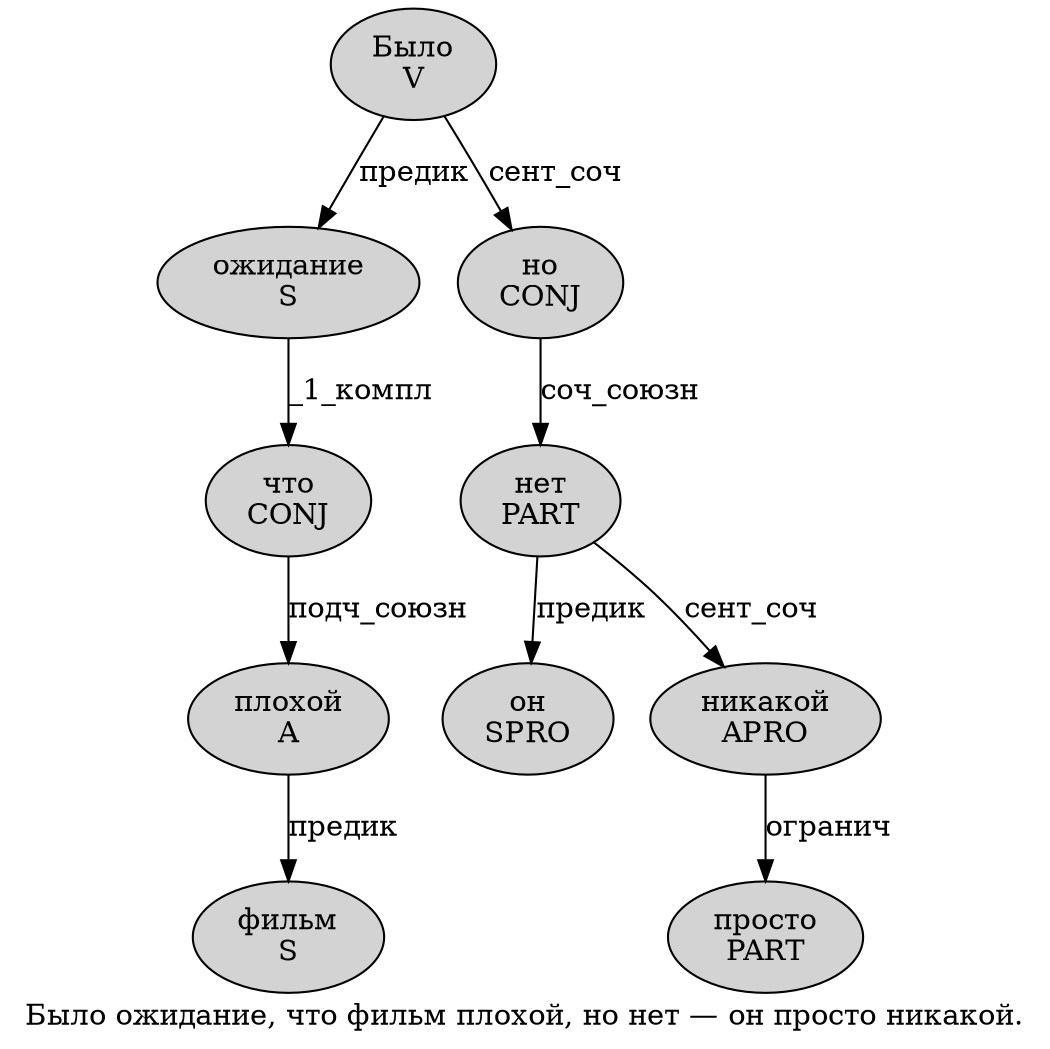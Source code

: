 digraph SENTENCE_4223 {
	graph [label="Было ожидание, что фильм плохой, но нет — он просто никакой."]
	node [style=filled]
		0 [label="Было
V" color="" fillcolor=lightgray penwidth=1 shape=ellipse]
		1 [label="ожидание
S" color="" fillcolor=lightgray penwidth=1 shape=ellipse]
		3 [label="что
CONJ" color="" fillcolor=lightgray penwidth=1 shape=ellipse]
		4 [label="фильм
S" color="" fillcolor=lightgray penwidth=1 shape=ellipse]
		5 [label="плохой
A" color="" fillcolor=lightgray penwidth=1 shape=ellipse]
		7 [label="но
CONJ" color="" fillcolor=lightgray penwidth=1 shape=ellipse]
		8 [label="нет
PART" color="" fillcolor=lightgray penwidth=1 shape=ellipse]
		10 [label="он
SPRO" color="" fillcolor=lightgray penwidth=1 shape=ellipse]
		11 [label="просто
PART" color="" fillcolor=lightgray penwidth=1 shape=ellipse]
		12 [label="никакой
APRO" color="" fillcolor=lightgray penwidth=1 shape=ellipse]
			0 -> 1 [label="предик"]
			0 -> 7 [label="сент_соч"]
			3 -> 5 [label="подч_союзн"]
			8 -> 10 [label="предик"]
			8 -> 12 [label="сент_соч"]
			5 -> 4 [label="предик"]
			1 -> 3 [label="_1_компл"]
			12 -> 11 [label="огранич"]
			7 -> 8 [label="соч_союзн"]
}